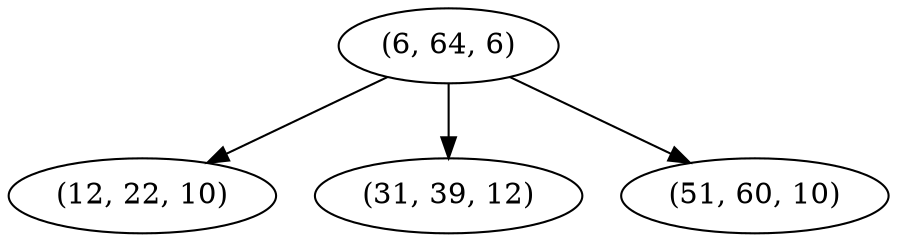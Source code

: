 digraph tree {
    "(6, 64, 6)";
    "(12, 22, 10)";
    "(31, 39, 12)";
    "(51, 60, 10)";
    "(6, 64, 6)" -> "(12, 22, 10)";
    "(6, 64, 6)" -> "(31, 39, 12)";
    "(6, 64, 6)" -> "(51, 60, 10)";
}
